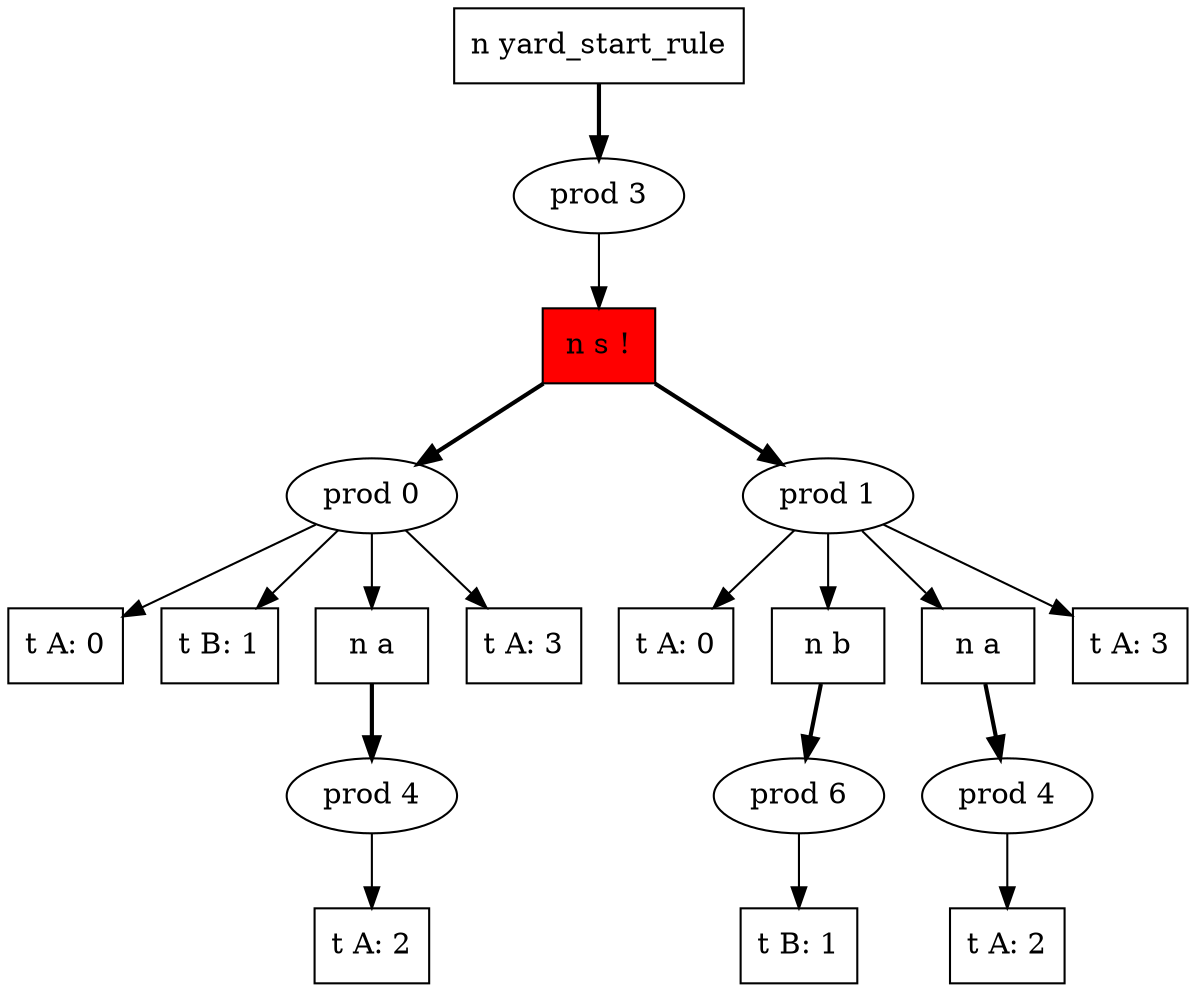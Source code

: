 digraph AST {
    4 [label="n yard_start_rule",shape=box]
    6 [label="prod 3"]
    4 -> 6 [style=bold,width=10]
    6 -> 3 []
    3 [label="n s !",style="filled",fillcolor=red,shape=box]
    7 [label="prod 0"]
    3 -> 7 [style=bold,width=10]
    8 [label="t A: 0",shape=box]
    7 -> 8 []
    9 [label="t B: 1",shape=box]
    7 -> 9 []
    7 -> 2 []
    10 [label="t A: 3",shape=box]
    7 -> 10 []
    11 [label="prod 1"]
    3 -> 11 [style=bold,width=10]
    12 [label="t A: 0",shape=box]
    11 -> 12 []
    11 -> 0 []
    11 -> 1 []
    13 [label="t A: 3",shape=box]
    11 -> 13 []
    2 [label="n a",shape=box]
    14 [label="prod 4"]
    2 -> 14 [style=bold,width=10]
    15 [label="t A: 2",shape=box]
    14 -> 15 []
    1 [label="n a",shape=box]
    16 [label="prod 4"]
    1 -> 16 [style=bold,width=10]
    17 [label="t A: 2",shape=box]
    16 -> 17 []
    0 [label="n b",shape=box]
    18 [label="prod 6"]
    0 -> 18 [style=bold,width=10]
    19 [label="t B: 1",shape=box]
    18 -> 19 []
}
